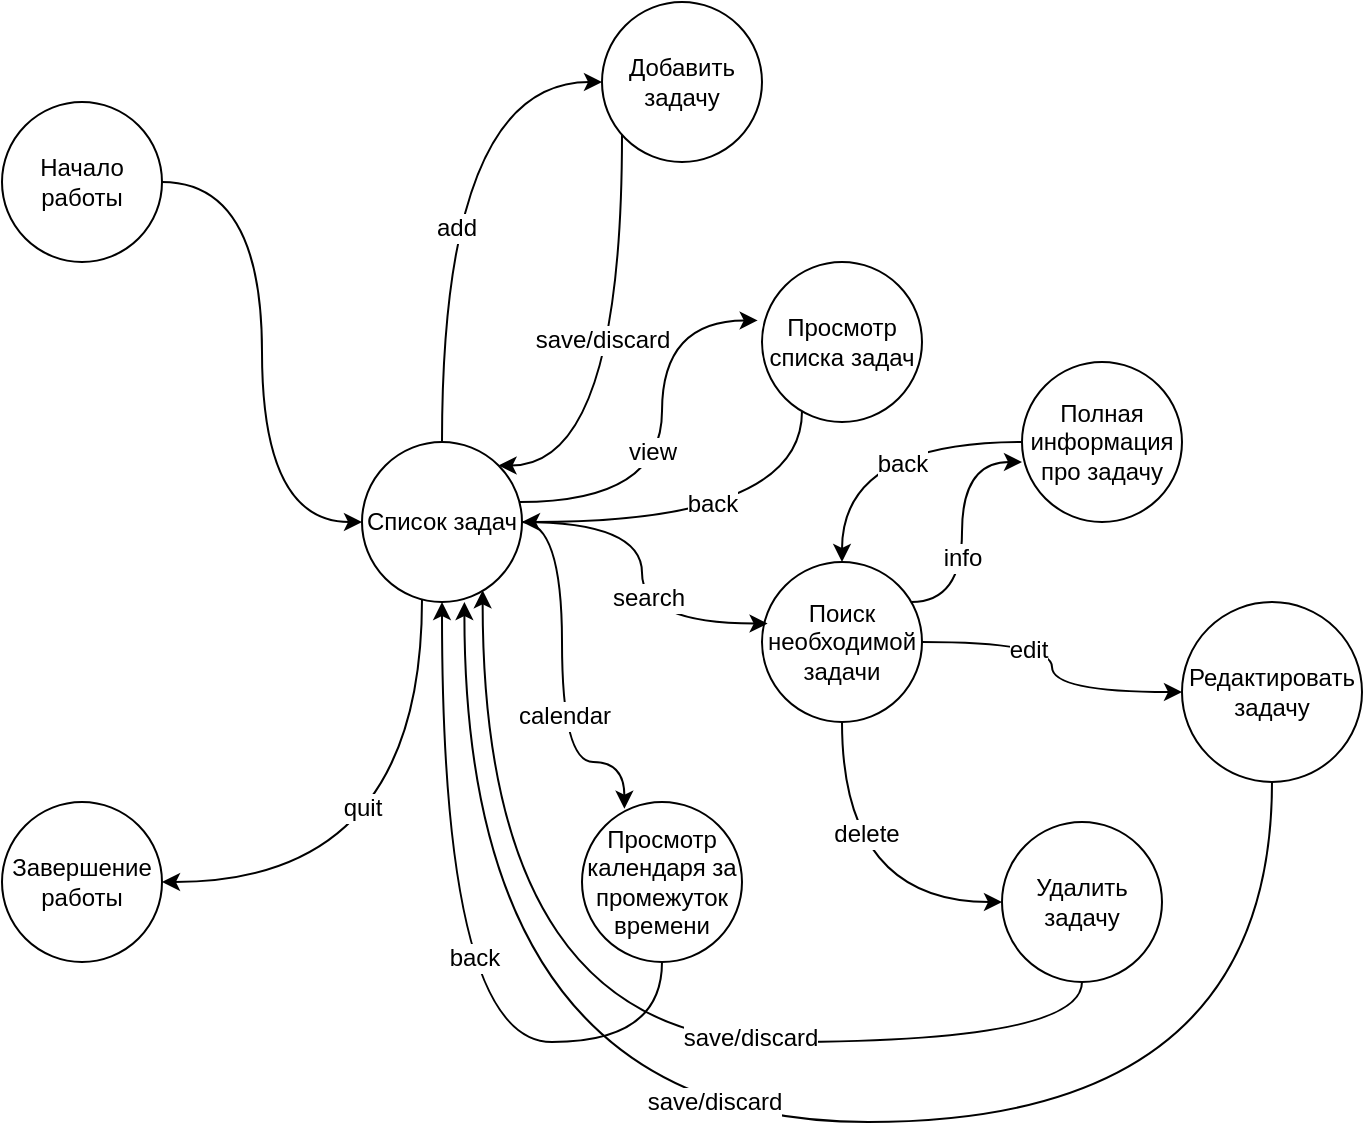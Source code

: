 <mxfile version="12.4.2" type="device" pages="1"><diagram id="1VKCec6IWSjC8dsjTso6" name="Page-1"><mxGraphModel dx="1304" dy="600" grid="1" gridSize="10" guides="1" tooltips="1" connect="1" arrows="1" fold="1" page="1" pageScale="1" pageWidth="827" pageHeight="1169" math="0" shadow="0"><root><mxCell id="0"/><mxCell id="1" parent="0"/><mxCell id="uVKa6GKOk8-VLN2aoZBU-15" style="edgeStyle=orthogonalEdgeStyle;curved=1;rounded=0;orthogonalLoop=1;jettySize=auto;html=1;entryX=1;entryY=0;entryDx=0;entryDy=0;" edge="1" parent="1" source="MZfYCPdzdpIRA03yKtHf-2" target="uVKa6GKOk8-VLN2aoZBU-6"><mxGeometry relative="1" as="geometry"><Array as="points"><mxPoint x="330" y="242"/></Array></mxGeometry></mxCell><mxCell id="uVKa6GKOk8-VLN2aoZBU-37" value="save/discard" style="text;html=1;align=center;verticalAlign=middle;resizable=0;points=[];;labelBackgroundColor=#ffffff;" vertex="1" connectable="0" parent="uVKa6GKOk8-VLN2aoZBU-15"><mxGeometry x="-0.101" y="-10" relative="1" as="geometry"><mxPoint as="offset"/></mxGeometry></mxCell><mxCell id="MZfYCPdzdpIRA03yKtHf-2" value="Добавить задачу" style="ellipse;whiteSpace=wrap;html=1;aspect=fixed;" parent="1" vertex="1"><mxGeometry x="320" y="10" width="80" height="80" as="geometry"/></mxCell><mxCell id="uVKa6GKOk8-VLN2aoZBU-46" style="edgeStyle=orthogonalEdgeStyle;curved=1;rounded=0;orthogonalLoop=1;jettySize=auto;html=1;entryX=1;entryY=0.5;entryDx=0;entryDy=0;" edge="1" parent="1" source="MZfYCPdzdpIRA03yKtHf-3" target="uVKa6GKOk8-VLN2aoZBU-6"><mxGeometry relative="1" as="geometry"><Array as="points"><mxPoint x="420" y="270"/></Array></mxGeometry></mxCell><mxCell id="uVKa6GKOk8-VLN2aoZBU-47" value="back" style="text;html=1;align=center;verticalAlign=middle;resizable=0;points=[];;labelBackgroundColor=#ffffff;" vertex="1" connectable="0" parent="uVKa6GKOk8-VLN2aoZBU-46"><mxGeometry x="0.035" y="-9" relative="1" as="geometry"><mxPoint as="offset"/></mxGeometry></mxCell><mxCell id="MZfYCPdzdpIRA03yKtHf-3" value="Просмотр списка задач" style="ellipse;whiteSpace=wrap;html=1;aspect=fixed;" parent="1" vertex="1"><mxGeometry x="400" y="140" width="80" height="80" as="geometry"/></mxCell><mxCell id="uVKa6GKOk8-VLN2aoZBU-20" style="edgeStyle=orthogonalEdgeStyle;curved=1;rounded=0;orthogonalLoop=1;jettySize=auto;html=1;entryX=0;entryY=0.5;entryDx=0;entryDy=0;" edge="1" parent="1" source="MZfYCPdzdpIRA03yKtHf-6" target="uVKa6GKOk8-VLN2aoZBU-6"><mxGeometry relative="1" as="geometry"/></mxCell><mxCell id="MZfYCPdzdpIRA03yKtHf-6" value="Начало работы" style="ellipse;whiteSpace=wrap;html=1;aspect=fixed;" parent="1" vertex="1"><mxGeometry x="20" y="60" width="80" height="80" as="geometry"/></mxCell><mxCell id="uVKa6GKOk8-VLN2aoZBU-27" style="edgeStyle=orthogonalEdgeStyle;curved=1;rounded=0;orthogonalLoop=1;jettySize=auto;html=1;" edge="1" parent="1" source="uVKa6GKOk8-VLN2aoZBU-1" target="uVKa6GKOk8-VLN2aoZBU-23"><mxGeometry relative="1" as="geometry"/></mxCell><mxCell id="uVKa6GKOk8-VLN2aoZBU-30" value="edit" style="text;html=1;align=center;verticalAlign=middle;resizable=0;points=[];;labelBackgroundColor=#ffffff;" vertex="1" connectable="0" parent="uVKa6GKOk8-VLN2aoZBU-27"><mxGeometry x="-0.318" y="-4" relative="1" as="geometry"><mxPoint as="offset"/></mxGeometry></mxCell><mxCell id="uVKa6GKOk8-VLN2aoZBU-28" style="edgeStyle=orthogonalEdgeStyle;curved=1;rounded=0;orthogonalLoop=1;jettySize=auto;html=1;entryX=0;entryY=0.5;entryDx=0;entryDy=0;" edge="1" parent="1" source="uVKa6GKOk8-VLN2aoZBU-1" target="uVKa6GKOk8-VLN2aoZBU-26"><mxGeometry relative="1" as="geometry"><Array as="points"><mxPoint x="440" y="460"/></Array></mxGeometry></mxCell><mxCell id="uVKa6GKOk8-VLN2aoZBU-29" value="delete" style="text;html=1;align=center;verticalAlign=middle;resizable=0;points=[];;labelBackgroundColor=#ffffff;" vertex="1" connectable="0" parent="uVKa6GKOk8-VLN2aoZBU-28"><mxGeometry x="-0.343" y="12" relative="1" as="geometry"><mxPoint as="offset"/></mxGeometry></mxCell><mxCell id="uVKa6GKOk8-VLN2aoZBU-41" style="edgeStyle=orthogonalEdgeStyle;curved=1;rounded=0;orthogonalLoop=1;jettySize=auto;html=1;entryX=0;entryY=0.625;entryDx=0;entryDy=0;entryPerimeter=0;" edge="1" parent="1" source="uVKa6GKOk8-VLN2aoZBU-1" target="uVKa6GKOk8-VLN2aoZBU-40"><mxGeometry relative="1" as="geometry"><Array as="points"><mxPoint x="500" y="310"/><mxPoint x="500" y="240"/></Array></mxGeometry></mxCell><mxCell id="uVKa6GKOk8-VLN2aoZBU-42" value="info" style="text;html=1;align=center;verticalAlign=middle;resizable=0;points=[];;labelBackgroundColor=#ffffff;" vertex="1" connectable="0" parent="uVKa6GKOk8-VLN2aoZBU-41"><mxGeometry x="-0.246" relative="1" as="geometry"><mxPoint as="offset"/></mxGeometry></mxCell><mxCell id="uVKa6GKOk8-VLN2aoZBU-1" value="Поиск необходимой задачи" style="ellipse;whiteSpace=wrap;html=1;aspect=fixed;" vertex="1" parent="1"><mxGeometry x="400" y="290" width="80" height="80" as="geometry"/></mxCell><mxCell id="uVKa6GKOk8-VLN2aoZBU-48" style="edgeStyle=orthogonalEdgeStyle;curved=1;rounded=0;orthogonalLoop=1;jettySize=auto;html=1;" edge="1" parent="1" source="uVKa6GKOk8-VLN2aoZBU-3" target="uVKa6GKOk8-VLN2aoZBU-6"><mxGeometry relative="1" as="geometry"><Array as="points"><mxPoint x="350" y="530"/><mxPoint x="240" y="530"/></Array></mxGeometry></mxCell><mxCell id="uVKa6GKOk8-VLN2aoZBU-49" value="back" style="text;html=1;align=center;verticalAlign=middle;resizable=0;points=[];;labelBackgroundColor=#ffffff;" vertex="1" connectable="0" parent="uVKa6GKOk8-VLN2aoZBU-48"><mxGeometry x="0.038" y="-16" relative="1" as="geometry"><mxPoint as="offset"/></mxGeometry></mxCell><mxCell id="uVKa6GKOk8-VLN2aoZBU-3" value="Просмотр календаря за промежуток времени" style="ellipse;whiteSpace=wrap;html=1;aspect=fixed;" vertex="1" parent="1"><mxGeometry x="310" y="410" width="80" height="80" as="geometry"/></mxCell><mxCell id="uVKa6GKOk8-VLN2aoZBU-5" value="Завершение работы" style="ellipse;whiteSpace=wrap;html=1;aspect=fixed;" vertex="1" parent="1"><mxGeometry x="20" y="410" width="80" height="80" as="geometry"/></mxCell><mxCell id="uVKa6GKOk8-VLN2aoZBU-16" style="edgeStyle=orthogonalEdgeStyle;curved=1;rounded=0;orthogonalLoop=1;jettySize=auto;html=1;entryX=0;entryY=0.5;entryDx=0;entryDy=0;" edge="1" parent="1" source="uVKa6GKOk8-VLN2aoZBU-6" target="MZfYCPdzdpIRA03yKtHf-2"><mxGeometry relative="1" as="geometry"><Array as="points"><mxPoint x="240" y="50"/></Array></mxGeometry></mxCell><mxCell id="uVKa6GKOk8-VLN2aoZBU-17" value="add" style="text;html=1;align=center;verticalAlign=middle;resizable=0;points=[];;labelBackgroundColor=#ffffff;" vertex="1" connectable="0" parent="uVKa6GKOk8-VLN2aoZBU-16"><mxGeometry x="-0.173" y="-7" relative="1" as="geometry"><mxPoint as="offset"/></mxGeometry></mxCell><mxCell id="uVKa6GKOk8-VLN2aoZBU-18" style="edgeStyle=orthogonalEdgeStyle;curved=1;rounded=0;orthogonalLoop=1;jettySize=auto;html=1;entryX=1;entryY=0.5;entryDx=0;entryDy=0;" edge="1" parent="1" source="uVKa6GKOk8-VLN2aoZBU-6" target="uVKa6GKOk8-VLN2aoZBU-5"><mxGeometry relative="1" as="geometry"><Array as="points"><mxPoint x="230" y="450"/></Array></mxGeometry></mxCell><mxCell id="uVKa6GKOk8-VLN2aoZBU-19" value="quit" style="text;html=1;align=center;verticalAlign=middle;resizable=0;points=[];;labelBackgroundColor=#ffffff;" vertex="1" connectable="0" parent="uVKa6GKOk8-VLN2aoZBU-18"><mxGeometry x="-0.235" y="-30" relative="1" as="geometry"><mxPoint as="offset"/></mxGeometry></mxCell><mxCell id="uVKa6GKOk8-VLN2aoZBU-21" style="edgeStyle=orthogonalEdgeStyle;curved=1;rounded=0;orthogonalLoop=1;jettySize=auto;html=1;entryX=-0.027;entryY=0.365;entryDx=0;entryDy=0;entryPerimeter=0;" edge="1" parent="1" source="uVKa6GKOk8-VLN2aoZBU-6" target="MZfYCPdzdpIRA03yKtHf-3"><mxGeometry relative="1" as="geometry"><Array as="points"><mxPoint x="350" y="260"/><mxPoint x="350" y="169"/></Array></mxGeometry></mxCell><mxCell id="uVKa6GKOk8-VLN2aoZBU-22" value="view" style="text;html=1;align=center;verticalAlign=middle;resizable=0;points=[];;labelBackgroundColor=#ffffff;" vertex="1" connectable="0" parent="uVKa6GKOk8-VLN2aoZBU-21"><mxGeometry x="-0.373" y="25" relative="1" as="geometry"><mxPoint as="offset"/></mxGeometry></mxCell><mxCell id="uVKa6GKOk8-VLN2aoZBU-24" style="edgeStyle=orthogonalEdgeStyle;curved=1;rounded=0;orthogonalLoop=1;jettySize=auto;html=1;entryX=0.035;entryY=0.385;entryDx=0;entryDy=0;entryPerimeter=0;" edge="1" parent="1" source="uVKa6GKOk8-VLN2aoZBU-6" target="uVKa6GKOk8-VLN2aoZBU-1"><mxGeometry relative="1" as="geometry"/></mxCell><mxCell id="uVKa6GKOk8-VLN2aoZBU-25" value="search" style="text;html=1;align=center;verticalAlign=middle;resizable=0;points=[];;labelBackgroundColor=#ffffff;" vertex="1" connectable="0" parent="uVKa6GKOk8-VLN2aoZBU-24"><mxGeometry x="0.127" y="3" relative="1" as="geometry"><mxPoint as="offset"/></mxGeometry></mxCell><mxCell id="uVKa6GKOk8-VLN2aoZBU-35" style="edgeStyle=orthogonalEdgeStyle;curved=1;rounded=0;orthogonalLoop=1;jettySize=auto;html=1;entryX=0.265;entryY=0.042;entryDx=0;entryDy=0;entryPerimeter=0;" edge="1" parent="1" source="uVKa6GKOk8-VLN2aoZBU-6" target="uVKa6GKOk8-VLN2aoZBU-3"><mxGeometry relative="1" as="geometry"><Array as="points"><mxPoint x="300" y="270"/><mxPoint x="300" y="390"/><mxPoint x="331" y="390"/></Array></mxGeometry></mxCell><mxCell id="uVKa6GKOk8-VLN2aoZBU-36" value="calendar" style="text;html=1;align=center;verticalAlign=middle;resizable=0;points=[];;labelBackgroundColor=#ffffff;" vertex="1" connectable="0" parent="uVKa6GKOk8-VLN2aoZBU-35"><mxGeometry x="0.203" y="1" relative="1" as="geometry"><mxPoint as="offset"/></mxGeometry></mxCell><mxCell id="uVKa6GKOk8-VLN2aoZBU-6" value="Список задач" style="ellipse;whiteSpace=wrap;html=1;aspect=fixed;" vertex="1" parent="1"><mxGeometry x="200" y="230" width="80" height="80" as="geometry"/></mxCell><mxCell id="uVKa6GKOk8-VLN2aoZBU-31" style="edgeStyle=orthogonalEdgeStyle;curved=1;rounded=0;orthogonalLoop=1;jettySize=auto;html=1;entryX=0.64;entryY=1;entryDx=0;entryDy=0;entryPerimeter=0;" edge="1" parent="1" source="uVKa6GKOk8-VLN2aoZBU-23" target="uVKa6GKOk8-VLN2aoZBU-6"><mxGeometry relative="1" as="geometry"><Array as="points"><mxPoint x="655" y="570"/><mxPoint x="251" y="570"/></Array></mxGeometry></mxCell><mxCell id="uVKa6GKOk8-VLN2aoZBU-38" value="save/discard" style="text;html=1;align=center;verticalAlign=middle;resizable=0;points=[];;labelBackgroundColor=#ffffff;" vertex="1" connectable="0" parent="uVKa6GKOk8-VLN2aoZBU-31"><mxGeometry x="0.077" y="-10" relative="1" as="geometry"><mxPoint as="offset"/></mxGeometry></mxCell><mxCell id="uVKa6GKOk8-VLN2aoZBU-23" value="Редактировать задачу" style="ellipse;whiteSpace=wrap;html=1;aspect=fixed;" vertex="1" parent="1"><mxGeometry x="610" y="310" width="90" height="90" as="geometry"/></mxCell><mxCell id="uVKa6GKOk8-VLN2aoZBU-33" style="edgeStyle=orthogonalEdgeStyle;curved=1;rounded=0;orthogonalLoop=1;jettySize=auto;html=1;entryX=0.754;entryY=0.927;entryDx=0;entryDy=0;entryPerimeter=0;" edge="1" parent="1" source="uVKa6GKOk8-VLN2aoZBU-26" target="uVKa6GKOk8-VLN2aoZBU-6"><mxGeometry relative="1" as="geometry"><Array as="points"><mxPoint x="560" y="530"/><mxPoint x="260" y="530"/></Array></mxGeometry></mxCell><mxCell id="uVKa6GKOk8-VLN2aoZBU-39" value="save/discard" style="text;html=1;align=center;verticalAlign=middle;resizable=0;points=[];;labelBackgroundColor=#ffffff;" vertex="1" connectable="0" parent="uVKa6GKOk8-VLN2aoZBU-33"><mxGeometry x="-0.295" y="-2" relative="1" as="geometry"><mxPoint as="offset"/></mxGeometry></mxCell><mxCell id="uVKa6GKOk8-VLN2aoZBU-26" value="Удалить задачу" style="ellipse;whiteSpace=wrap;html=1;aspect=fixed;" vertex="1" parent="1"><mxGeometry x="520" y="420" width="80" height="80" as="geometry"/></mxCell><mxCell id="uVKa6GKOk8-VLN2aoZBU-44" style="edgeStyle=orthogonalEdgeStyle;curved=1;rounded=0;orthogonalLoop=1;jettySize=auto;html=1;" edge="1" parent="1" source="uVKa6GKOk8-VLN2aoZBU-40" target="uVKa6GKOk8-VLN2aoZBU-1"><mxGeometry relative="1" as="geometry"/></mxCell><mxCell id="uVKa6GKOk8-VLN2aoZBU-45" value="back" style="text;html=1;align=center;verticalAlign=middle;resizable=0;points=[];;labelBackgroundColor=#ffffff;" vertex="1" connectable="0" parent="uVKa6GKOk8-VLN2aoZBU-44"><mxGeometry x="-0.203" y="11" relative="1" as="geometry"><mxPoint as="offset"/></mxGeometry></mxCell><mxCell id="uVKa6GKOk8-VLN2aoZBU-40" value="Полная информация про задачу" style="ellipse;whiteSpace=wrap;html=1;aspect=fixed;" vertex="1" parent="1"><mxGeometry x="530" y="190" width="80" height="80" as="geometry"/></mxCell></root></mxGraphModel></diagram></mxfile>